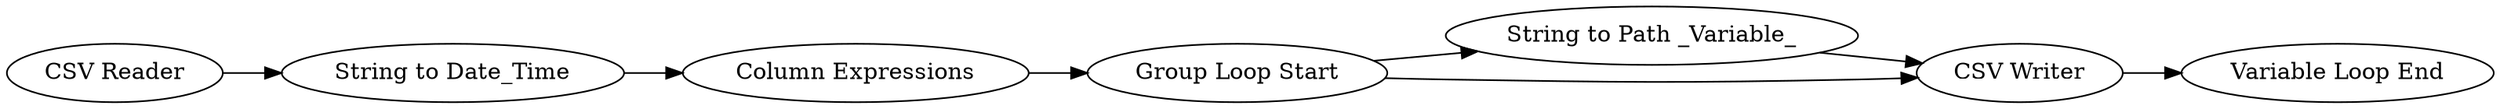 digraph {
	1 [label="CSV Reader"]
	2 [label="String to Path _Variable_"]
	3 [label="String to Date_Time"]
	4 [label="Column Expressions"]
	5 [label="Group Loop Start"]
	6 [label="CSV Writer"]
	13 [label="Variable Loop End"]
	1 -> 3
	2 -> 6
	3 -> 4
	4 -> 5
	5 -> 6
	5 -> 2
	6 -> 13
	rankdir=LR
}

